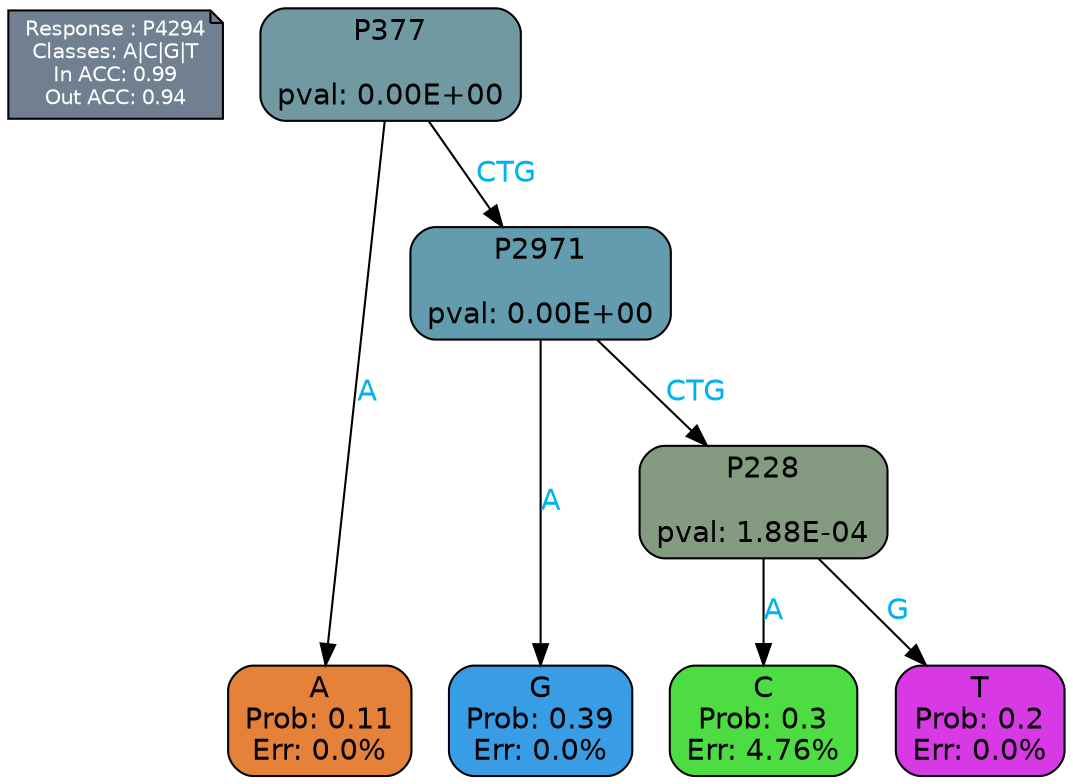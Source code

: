 digraph Tree {
node [shape=box, style="filled, rounded", color="black", fontname=helvetica] ;
graph [ranksep=equally, splines=polylines, bgcolor=transparent, dpi=600] ;
edge [fontname=helvetica] ;
LEGEND [label="Response : P4294
Classes: A|C|G|T
In ACC: 0.99
Out ACC: 0.94
",shape=note,align=left,style=filled,fillcolor="slategray",fontcolor="white",fontsize=10];1 [label="P377

pval: 0.00E+00", fillcolor="#7199a1"] ;
2 [label="A
Prob: 0.11
Err: 0.0%", fillcolor="#e58139"] ;
3 [label="P2971

pval: 0.00E+00", fillcolor="#639cae"] ;
4 [label="G
Prob: 0.39
Err: 0.0%", fillcolor="#399de5"] ;
5 [label="P228

pval: 1.88E-04", fillcolor="#849b82"] ;
6 [label="C
Prob: 0.3
Err: 4.76%", fillcolor="#4ddc41"] ;
7 [label="T
Prob: 0.2
Err: 0.0%", fillcolor="#d739e5"] ;
1 -> 2 [label="A",fontcolor=deepskyblue2] ;
1 -> 3 [label="CTG",fontcolor=deepskyblue2] ;
3 -> 4 [label="A",fontcolor=deepskyblue2] ;
3 -> 5 [label="CTG",fontcolor=deepskyblue2] ;
5 -> 6 [label="A",fontcolor=deepskyblue2] ;
5 -> 7 [label="G",fontcolor=deepskyblue2] ;
{rank = same; 2;4;6;7;}{rank = same; LEGEND;1;}}